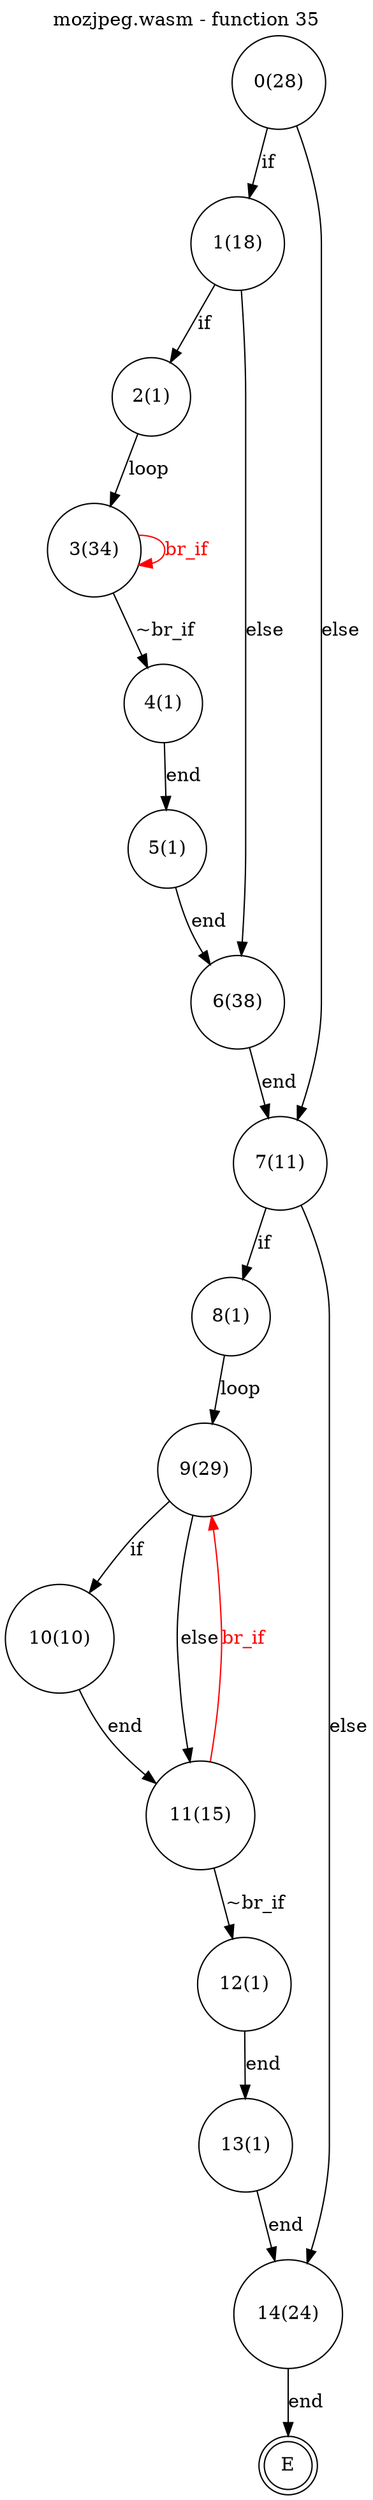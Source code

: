 digraph finite_state_machine {
    label = "mozjpeg.wasm - function 35"
    labelloc =  t
    labelfontsize = 16
    labelfontcolor = black
    labelfontname = "Helvetica"
    node [shape = doublecircle]; E ;
node [shape=circle, fontcolor=black, style="", label="0(28)"]0
node [shape=circle, fontcolor=black, style="", label="1(18)"]1
node [shape=circle, fontcolor=black, style="", label="2(1)"]2
node [shape=circle, fontcolor=black, style="", label="3(34)"]3
node [shape=circle, fontcolor=black, style="", label="4(1)"]4
node [shape=circle, fontcolor=black, style="", label="5(1)"]5
node [shape=circle, fontcolor=black, style="", label="6(38)"]6
node [shape=circle, fontcolor=black, style="", label="7(11)"]7
node [shape=circle, fontcolor=black, style="", label="8(1)"]8
node [shape=circle, fontcolor=black, style="", label="9(29)"]9
node [shape=circle, fontcolor=black, style="", label="10(10)"]10
node [shape=circle, fontcolor=black, style="", label="11(15)"]11
node [shape=circle, fontcolor=black, style="", label="12(1)"]12
node [shape=circle, fontcolor=black, style="", label="13(1)"]13
node [shape=circle, fontcolor=black, style="", label="14(24)"]14
node [shape=circle, fontcolor=black, style="", label="E"]E
    0 -> 1[label="if"];
    0 -> 7[label="else"];
    1 -> 2[label="if"];
    1 -> 6[label="else"];
    2 -> 3[label="loop"];
    3 -> 4[label="~br_if"];
    3 -> 3[color="red" fontcolor="red" label="br_if"];
    4 -> 5[label="end"];
    5 -> 6[label="end"];
    6 -> 7[label="end"];
    7 -> 8[label="if"];
    7 -> 14[label="else"];
    8 -> 9[label="loop"];
    9 -> 10[label="if"];
    9 -> 11[label="else"];
    10 -> 11[label="end"];
    11 -> 12[label="~br_if"];
    11 -> 9[color="red" fontcolor="red" label="br_if"];
    12 -> 13[label="end"];
    13 -> 14[label="end"];
    14 -> E[label="end"];
}
